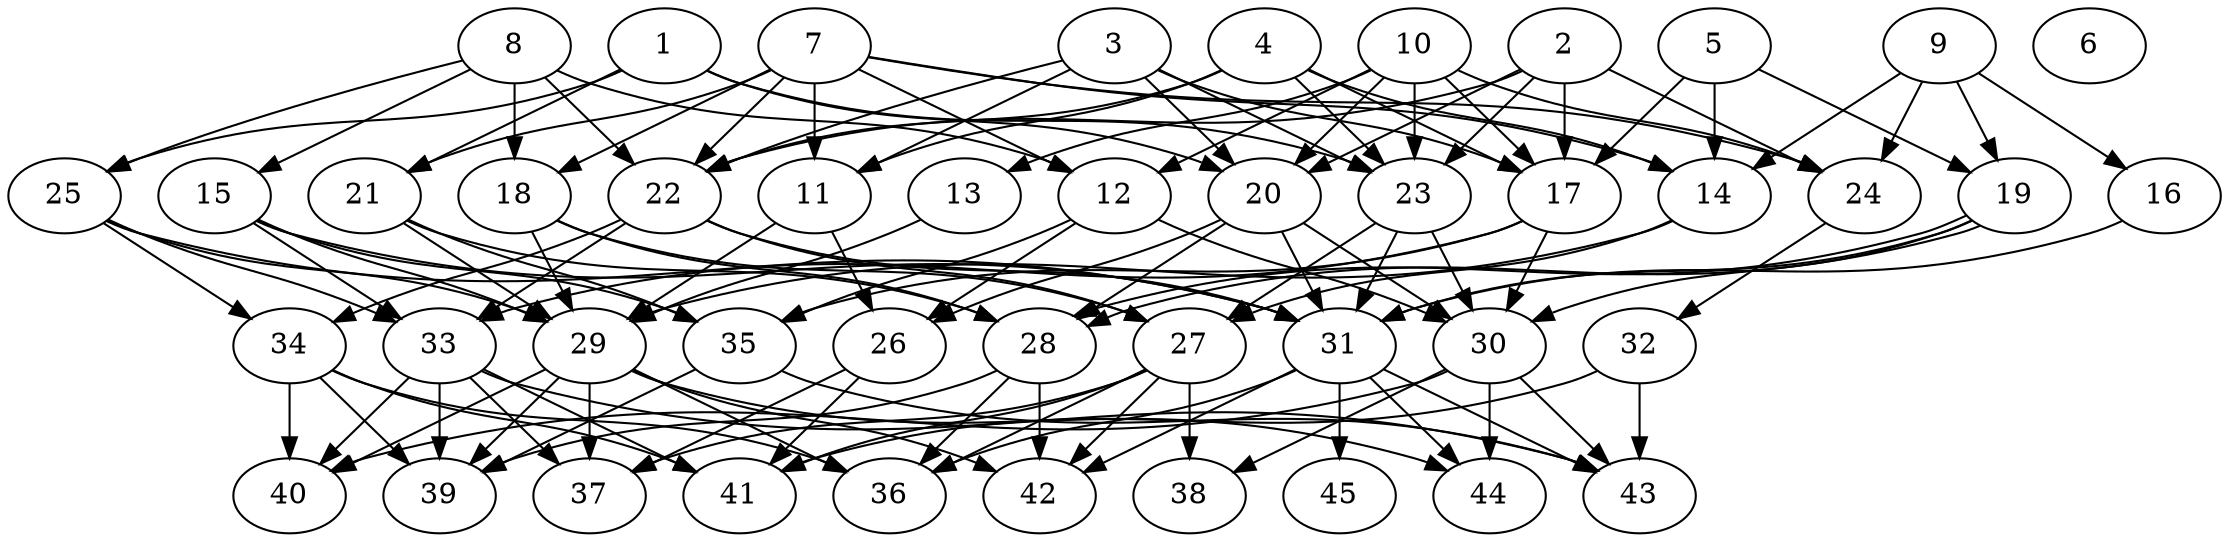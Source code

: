 // DAG automatically generated by daggen at Thu Oct  3 14:07:24 2019
// ./daggen --dot -n 45 --ccr 0.4 --fat 0.7 --regular 0.7 --density 0.5 --mindata 5242880 --maxdata 52428800 
digraph G {
  1 [size="32048640", alpha="0.05", expect_size="12819456"] 
  1 -> 20 [size ="12819456"]
  1 -> 21 [size ="12819456"]
  1 -> 23 [size ="12819456"]
  1 -> 25 [size ="12819456"]
  2 [size="52677120", alpha="0.04", expect_size="21070848"] 
  2 -> 17 [size ="21070848"]
  2 -> 20 [size ="21070848"]
  2 -> 22 [size ="21070848"]
  2 -> 23 [size ="21070848"]
  2 -> 24 [size ="21070848"]
  3 [size="46604800", alpha="0.16", expect_size="18641920"] 
  3 -> 11 [size ="18641920"]
  3 -> 17 [size ="18641920"]
  3 -> 20 [size ="18641920"]
  3 -> 22 [size ="18641920"]
  3 -> 23 [size ="18641920"]
  4 [size="79918080", alpha="0.12", expect_size="31967232"] 
  4 -> 11 [size ="31967232"]
  4 -> 14 [size ="31967232"]
  4 -> 17 [size ="31967232"]
  4 -> 22 [size ="31967232"]
  4 -> 23 [size ="31967232"]
  5 [size="130032640", alpha="0.10", expect_size="52013056"] 
  5 -> 14 [size ="52013056"]
  5 -> 17 [size ="52013056"]
  5 -> 19 [size ="52013056"]
  6 [size="108853760", alpha="0.14", expect_size="43541504"] 
  7 [size="52328960", alpha="0.03", expect_size="20931584"] 
  7 -> 11 [size ="20931584"]
  7 -> 12 [size ="20931584"]
  7 -> 14 [size ="20931584"]
  7 -> 18 [size ="20931584"]
  7 -> 21 [size ="20931584"]
  7 -> 22 [size ="20931584"]
  7 -> 24 [size ="20931584"]
  8 [size="124211200", alpha="0.03", expect_size="49684480"] 
  8 -> 12 [size ="49684480"]
  8 -> 15 [size ="49684480"]
  8 -> 18 [size ="49684480"]
  8 -> 22 [size ="49684480"]
  8 -> 25 [size ="49684480"]
  9 [size="32522240", alpha="0.07", expect_size="13008896"] 
  9 -> 14 [size ="13008896"]
  9 -> 16 [size ="13008896"]
  9 -> 19 [size ="13008896"]
  9 -> 24 [size ="13008896"]
  10 [size="40488960", alpha="0.08", expect_size="16195584"] 
  10 -> 12 [size ="16195584"]
  10 -> 13 [size ="16195584"]
  10 -> 17 [size ="16195584"]
  10 -> 20 [size ="16195584"]
  10 -> 23 [size ="16195584"]
  10 -> 24 [size ="16195584"]
  11 [size="96939520", alpha="0.18", expect_size="38775808"] 
  11 -> 26 [size ="38775808"]
  11 -> 29 [size ="38775808"]
  12 [size="128450560", alpha="0.02", expect_size="51380224"] 
  12 -> 26 [size ="51380224"]
  12 -> 30 [size ="51380224"]
  12 -> 35 [size ="51380224"]
  13 [size="36277760", alpha="0.19", expect_size="14511104"] 
  13 -> 29 [size ="14511104"]
  14 [size="13335040", alpha="0.01", expect_size="5334016"] 
  14 -> 27 [size ="5334016"]
  14 -> 29 [size ="5334016"]
  15 [size="86622720", alpha="0.11", expect_size="34649088"] 
  15 -> 29 [size ="34649088"]
  15 -> 31 [size ="34649088"]
  15 -> 33 [size ="34649088"]
  15 -> 35 [size ="34649088"]
  16 [size="28241920", alpha="0.14", expect_size="11296768"] 
  16 -> 31 [size ="11296768"]
  17 [size="109882880", alpha="0.19", expect_size="43953152"] 
  17 -> 30 [size ="43953152"]
  17 -> 33 [size ="43953152"]
  17 -> 35 [size ="43953152"]
  18 [size="124894720", alpha="0.05", expect_size="49957888"] 
  18 -> 27 [size ="49957888"]
  18 -> 28 [size ="49957888"]
  18 -> 29 [size ="49957888"]
  19 [size="26329600", alpha="0.09", expect_size="10531840"] 
  19 -> 28 [size ="10531840"]
  19 -> 28 [size ="10531840"]
  19 -> 30 [size ="10531840"]
  19 -> 31 [size ="10531840"]
  20 [size="68096000", alpha="0.08", expect_size="27238400"] 
  20 -> 26 [size ="27238400"]
  20 -> 28 [size ="27238400"]
  20 -> 30 [size ="27238400"]
  20 -> 31 [size ="27238400"]
  21 [size="114726400", alpha="0.09", expect_size="45890560"] 
  21 -> 28 [size ="45890560"]
  21 -> 29 [size ="45890560"]
  21 -> 35 [size ="45890560"]
  22 [size="105336320", alpha="0.17", expect_size="42134528"] 
  22 -> 27 [size ="42134528"]
  22 -> 31 [size ="42134528"]
  22 -> 33 [size ="42134528"]
  22 -> 34 [size ="42134528"]
  23 [size="118005760", alpha="0.11", expect_size="47202304"] 
  23 -> 27 [size ="47202304"]
  23 -> 30 [size ="47202304"]
  23 -> 31 [size ="47202304"]
  24 [size="114734080", alpha="0.16", expect_size="45893632"] 
  24 -> 32 [size ="45893632"]
  25 [size="121059840", alpha="0.01", expect_size="48423936"] 
  25 -> 29 [size ="48423936"]
  25 -> 31 [size ="48423936"]
  25 -> 33 [size ="48423936"]
  25 -> 34 [size ="48423936"]
  26 [size="69762560", alpha="0.02", expect_size="27905024"] 
  26 -> 37 [size ="27905024"]
  26 -> 41 [size ="27905024"]
  27 [size="35783680", alpha="0.10", expect_size="14313472"] 
  27 -> 36 [size ="14313472"]
  27 -> 37 [size ="14313472"]
  27 -> 38 [size ="14313472"]
  27 -> 41 [size ="14313472"]
  27 -> 42 [size ="14313472"]
  28 [size="28198400", alpha="0.17", expect_size="11279360"] 
  28 -> 36 [size ="11279360"]
  28 -> 39 [size ="11279360"]
  28 -> 42 [size ="11279360"]
  29 [size="59059200", alpha="0.07", expect_size="23623680"] 
  29 -> 36 [size ="23623680"]
  29 -> 37 [size ="23623680"]
  29 -> 39 [size ="23623680"]
  29 -> 40 [size ="23623680"]
  29 -> 42 [size ="23623680"]
  29 -> 44 [size ="23623680"]
  30 [size="114296320", alpha="0.02", expect_size="45718528"] 
  30 -> 38 [size ="45718528"]
  30 -> 40 [size ="45718528"]
  30 -> 43 [size ="45718528"]
  30 -> 44 [size ="45718528"]
  31 [size="41216000", alpha="0.11", expect_size="16486400"] 
  31 -> 36 [size ="16486400"]
  31 -> 42 [size ="16486400"]
  31 -> 43 [size ="16486400"]
  31 -> 44 [size ="16486400"]
  31 -> 45 [size ="16486400"]
  32 [size="94691840", alpha="0.19", expect_size="37876736"] 
  32 -> 41 [size ="37876736"]
  32 -> 43 [size ="37876736"]
  33 [size="78366720", alpha="0.11", expect_size="31346688"] 
  33 -> 37 [size ="31346688"]
  33 -> 39 [size ="31346688"]
  33 -> 40 [size ="31346688"]
  33 -> 41 [size ="31346688"]
  33 -> 43 [size ="31346688"]
  34 [size="25735680", alpha="0.04", expect_size="10294272"] 
  34 -> 36 [size ="10294272"]
  34 -> 39 [size ="10294272"]
  34 -> 40 [size ="10294272"]
  34 -> 41 [size ="10294272"]
  35 [size="121579520", alpha="0.09", expect_size="48631808"] 
  35 -> 39 [size ="48631808"]
  35 -> 43 [size ="48631808"]
  36 [size="128926720", alpha="0.16", expect_size="51570688"] 
  37 [size="25566720", alpha="0.20", expect_size="10226688"] 
  38 [size="86648320", alpha="0.03", expect_size="34659328"] 
  39 [size="69381120", alpha="0.08", expect_size="27752448"] 
  40 [size="111147520", alpha="0.02", expect_size="44459008"] 
  41 [size="121364480", alpha="0.14", expect_size="48545792"] 
  42 [size="65902080", alpha="0.01", expect_size="26360832"] 
  43 [size="60106240", alpha="0.06", expect_size="24042496"] 
  44 [size="127147520", alpha="0.08", expect_size="50859008"] 
  45 [size="31326720", alpha="0.09", expect_size="12530688"] 
}
